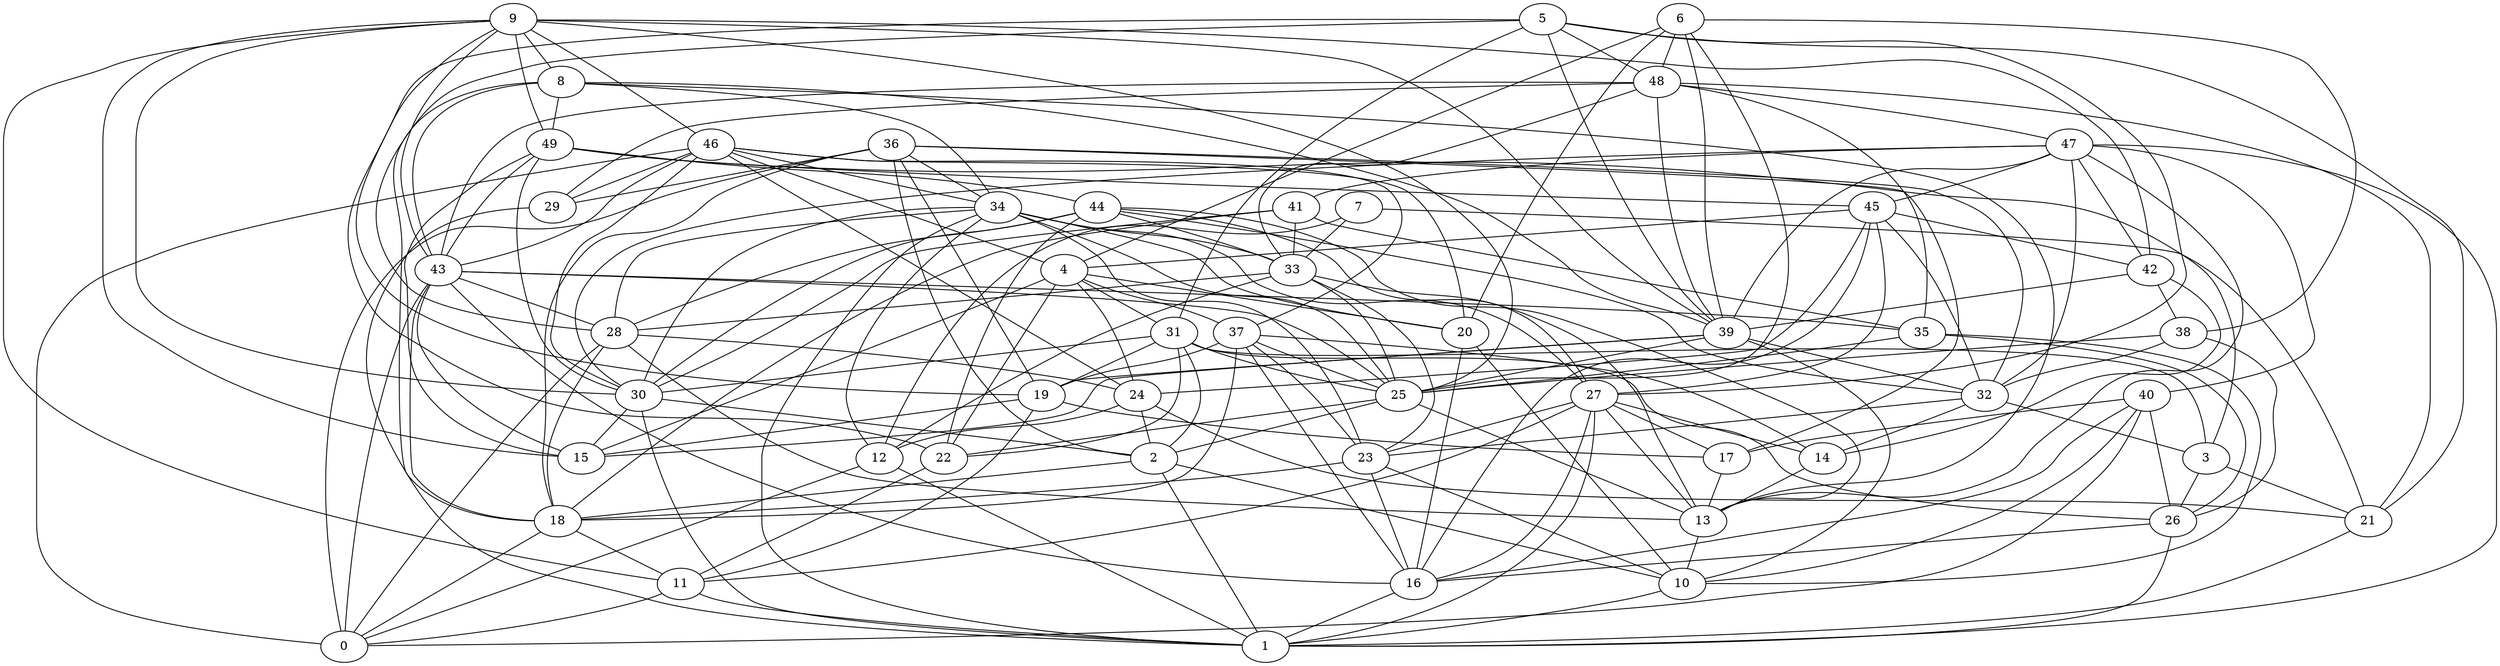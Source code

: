 digraph GG_graph {

subgraph G_graph {
edge [color = black]
"9" -> "19" [dir = none]
"8" -> "18" [dir = none]
"5" -> "39" [dir = none]
"35" -> "10" [dir = none]
"27" -> "23" [dir = none]
"49" -> "15" [dir = none]
"42" -> "38" [dir = none]
"42" -> "14" [dir = none]
"28" -> "0" [dir = none]
"28" -> "18" [dir = none]
"41" -> "18" [dir = none]
"7" -> "33" [dir = none]
"7" -> "21" [dir = none]
"37" -> "14" [dir = none]
"37" -> "16" [dir = none]
"37" -> "18" [dir = none]
"14" -> "13" [dir = none]
"34" -> "12" [dir = none]
"34" -> "30" [dir = none]
"34" -> "23" [dir = none]
"25" -> "22" [dir = none]
"2" -> "18" [dir = none]
"46" -> "29" [dir = none]
"46" -> "34" [dir = none]
"47" -> "40" [dir = none]
"47" -> "45" [dir = none]
"47" -> "41" [dir = none]
"16" -> "1" [dir = none]
"48" -> "43" [dir = none]
"48" -> "39" [dir = none]
"48" -> "21" [dir = none]
"48" -> "29" [dir = none]
"20" -> "10" [dir = none]
"20" -> "16" [dir = none]
"23" -> "18" [dir = none]
"44" -> "30" [dir = none]
"26" -> "16" [dir = none]
"24" -> "12" [dir = none]
"36" -> "17" [dir = none]
"36" -> "32" [dir = none]
"36" -> "18" [dir = none]
"4" -> "22" [dir = none]
"4" -> "15" [dir = none]
"4" -> "31" [dir = none]
"4" -> "20" [dir = none]
"31" -> "3" [dir = none]
"6" -> "20" [dir = none]
"19" -> "11" [dir = none]
"19" -> "15" [dir = none]
"31" -> "22" [dir = none]
"33" -> "28" [dir = none]
"12" -> "1" [dir = none]
"17" -> "13" [dir = none]
"44" -> "32" [dir = none]
"40" -> "26" [dir = none]
"34" -> "33" [dir = none]
"9" -> "49" [dir = none]
"27" -> "11" [dir = none]
"31" -> "2" [dir = none]
"47" -> "39" [dir = none]
"26" -> "1" [dir = none]
"9" -> "15" [dir = none]
"8" -> "43" [dir = none]
"5" -> "21" [dir = none]
"40" -> "17" [dir = none]
"34" -> "25" [dir = none]
"23" -> "16" [dir = none]
"11" -> "0" [dir = none]
"38" -> "26" [dir = none]
"6" -> "4" [dir = none]
"48" -> "47" [dir = none]
"36" -> "19" [dir = none]
"33" -> "23" [dir = none]
"8" -> "13" [dir = none]
"37" -> "23" [dir = none]
"38" -> "32" [dir = none]
"27" -> "13" [dir = none]
"33" -> "13" [dir = none]
"12" -> "0" [dir = none]
"19" -> "17" [dir = none]
"36" -> "34" [dir = none]
"24" -> "21" [dir = none]
"40" -> "16" [dir = none]
"13" -> "10" [dir = none]
"34" -> "27" [dir = none]
"11" -> "1" [dir = none]
"39" -> "32" [dir = none]
"46" -> "0" [dir = none]
"46" -> "43" [dir = none]
"41" -> "33" [dir = none]
"40" -> "0" [dir = none]
"3" -> "26" [dir = none]
"29" -> "1" [dir = none]
"27" -> "1" [dir = none]
"35" -> "25" [dir = none]
"31" -> "25" [dir = none]
"32" -> "14" [dir = none]
"25" -> "2" [dir = none]
"10" -> "1" [dir = none]
"8" -> "49" [dir = none]
"43" -> "25" [dir = none]
"47" -> "42" [dir = none]
"5" -> "27" [dir = none]
"32" -> "3" [dir = none]
"6" -> "39" [dir = none]
"25" -> "13" [dir = none]
"32" -> "23" [dir = none]
"22" -> "11" [dir = none]
"4" -> "24" [dir = none]
"45" -> "4" [dir = none]
"37" -> "25" [dir = none]
"5" -> "48" [dir = none]
"46" -> "37" [dir = none]
"44" -> "22" [dir = none]
"47" -> "1" [dir = none]
"46" -> "20" [dir = none]
"3" -> "21" [dir = none]
"45" -> "42" [dir = none]
"5" -> "22" [dir = none]
"48" -> "35" [dir = none]
"49" -> "3" [dir = none]
"18" -> "11" [dir = none]
"36" -> "2" [dir = none]
"8" -> "34" [dir = none]
"36" -> "29" [dir = none]
"28" -> "13" [dir = none]
"45" -> "27" [dir = none]
"27" -> "14" [dir = none]
"27" -> "17" [dir = none]
"33" -> "25" [dir = none]
"43" -> "0" [dir = none]
"44" -> "13" [dir = none]
"43" -> "15" [dir = none]
"31" -> "19" [dir = none]
"45" -> "16" [dir = none]
"49" -> "44" [dir = none]
"9" -> "11" [dir = none]
"41" -> "35" [dir = none]
"2" -> "1" [dir = none]
"9" -> "46" [dir = none]
"7" -> "12" [dir = none]
"8" -> "39" [dir = none]
"30" -> "2" [dir = none]
"44" -> "27" [dir = none]
"21" -> "1" [dir = none]
"18" -> "0" [dir = none]
"9" -> "42" [dir = none]
"45" -> "32" [dir = none]
"6" -> "48" [dir = none]
"30" -> "15" [dir = none]
"47" -> "13" [dir = none]
"43" -> "16" [dir = none]
"9" -> "39" [dir = none]
"49" -> "43" [dir = none]
"38" -> "25" [dir = none]
"6" -> "38" [dir = none]
"47" -> "30" [dir = none]
"41" -> "30" [dir = none]
"28" -> "24" [dir = none]
"43" -> "18" [dir = none]
"36" -> "0" [dir = none]
"30" -> "1" [dir = none]
"49" -> "30" [dir = none]
"34" -> "28" [dir = none]
"2" -> "10" [dir = none]
"6" -> "25" [dir = none]
"47" -> "32" [dir = none]
"9" -> "25" [dir = none]
"46" -> "30" [dir = none]
"44" -> "33" [dir = none]
"4" -> "37" [dir = none]
"34" -> "1" [dir = none]
"35" -> "26" [dir = none]
"43" -> "35" [dir = none]
"27" -> "16" [dir = none]
"5" -> "28" [dir = none]
"40" -> "10" [dir = none]
"23" -> "10" [dir = none]
"39" -> "15" [dir = none]
"43" -> "28" [dir = none]
"9" -> "8" [dir = none]
"39" -> "25" [dir = none]
"31" -> "30" [dir = none]
"42" -> "39" [dir = none]
"9" -> "43" [dir = none]
"24" -> "2" [dir = none]
"45" -> "24" [dir = none]
"34" -> "20" [dir = none]
"9" -> "30" [dir = none]
"37" -> "19" [dir = none]
"5" -> "31" [dir = none]
"31" -> "26" [dir = none]
"39" -> "10" [dir = none]
"39" -> "19" [dir = none]
"49" -> "45" [dir = none]
"46" -> "4" [dir = none]
"33" -> "12" [dir = none]
"48" -> "33" [dir = none]
"46" -> "24" [dir = none]
"44" -> "28" [dir = none]
}

}
